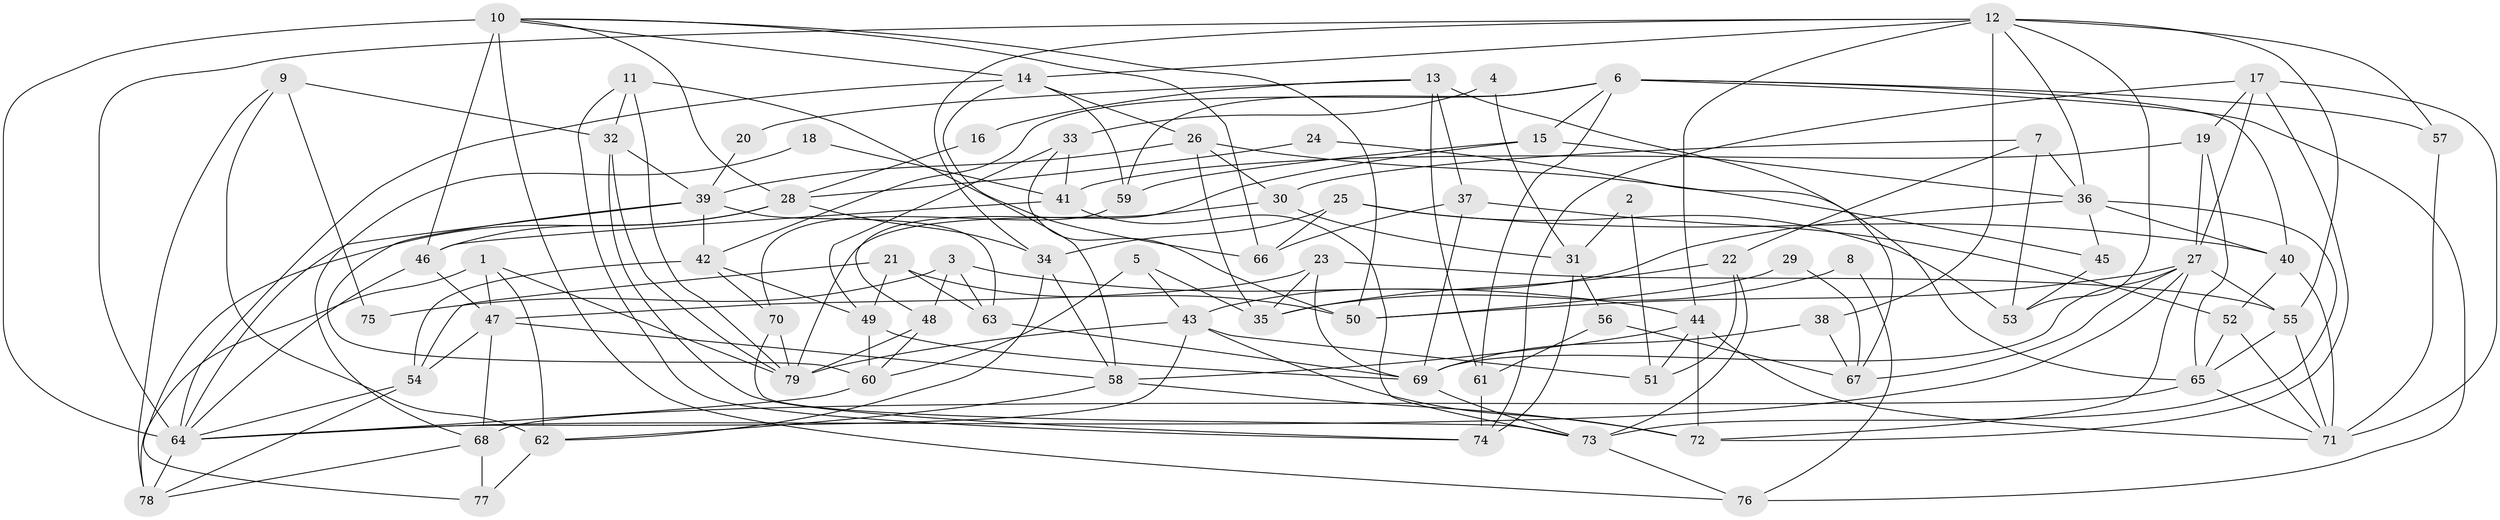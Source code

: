 // original degree distribution, {5: 0.21428571428571427, 2: 0.16071428571428573, 4: 0.24107142857142858, 3: 0.24107142857142858, 7: 0.017857142857142856, 6: 0.10714285714285714, 9: 0.008928571428571428, 8: 0.008928571428571428}
// Generated by graph-tools (version 1.1) at 2025/37/03/04/25 23:37:07]
// undirected, 79 vertices, 183 edges
graph export_dot {
  node [color=gray90,style=filled];
  1;
  2;
  3;
  4;
  5;
  6;
  7;
  8;
  9;
  10;
  11;
  12;
  13;
  14;
  15;
  16;
  17;
  18;
  19;
  20;
  21;
  22;
  23;
  24;
  25;
  26;
  27;
  28;
  29;
  30;
  31;
  32;
  33;
  34;
  35;
  36;
  37;
  38;
  39;
  40;
  41;
  42;
  43;
  44;
  45;
  46;
  47;
  48;
  49;
  50;
  51;
  52;
  53;
  54;
  55;
  56;
  57;
  58;
  59;
  60;
  61;
  62;
  63;
  64;
  65;
  66;
  67;
  68;
  69;
  70;
  71;
  72;
  73;
  74;
  75;
  76;
  77;
  78;
  79;
  1 -- 47 [weight=1.0];
  1 -- 62 [weight=1.0];
  1 -- 78 [weight=2.0];
  1 -- 79 [weight=1.0];
  2 -- 31 [weight=1.0];
  2 -- 51 [weight=1.0];
  3 -- 44 [weight=1.0];
  3 -- 48 [weight=1.0];
  3 -- 63 [weight=1.0];
  3 -- 75 [weight=1.0];
  4 -- 31 [weight=1.0];
  4 -- 33 [weight=1.0];
  5 -- 35 [weight=1.0];
  5 -- 43 [weight=1.0];
  5 -- 60 [weight=1.0];
  6 -- 15 [weight=1.0];
  6 -- 40 [weight=1.0];
  6 -- 42 [weight=1.0];
  6 -- 57 [weight=1.0];
  6 -- 59 [weight=1.0];
  6 -- 61 [weight=1.0];
  6 -- 76 [weight=1.0];
  7 -- 22 [weight=1.0];
  7 -- 30 [weight=1.0];
  7 -- 36 [weight=1.0];
  7 -- 53 [weight=1.0];
  8 -- 35 [weight=1.0];
  8 -- 76 [weight=1.0];
  9 -- 32 [weight=1.0];
  9 -- 62 [weight=1.0];
  9 -- 75 [weight=1.0];
  9 -- 78 [weight=1.0];
  10 -- 14 [weight=1.0];
  10 -- 28 [weight=1.0];
  10 -- 46 [weight=1.0];
  10 -- 50 [weight=1.0];
  10 -- 64 [weight=3.0];
  10 -- 66 [weight=1.0];
  10 -- 76 [weight=1.0];
  11 -- 32 [weight=1.0];
  11 -- 58 [weight=1.0];
  11 -- 74 [weight=1.0];
  11 -- 79 [weight=1.0];
  12 -- 14 [weight=1.0];
  12 -- 34 [weight=1.0];
  12 -- 36 [weight=1.0];
  12 -- 38 [weight=1.0];
  12 -- 44 [weight=1.0];
  12 -- 53 [weight=1.0];
  12 -- 55 [weight=1.0];
  12 -- 57 [weight=1.0];
  12 -- 64 [weight=1.0];
  13 -- 16 [weight=1.0];
  13 -- 20 [weight=1.0];
  13 -- 37 [weight=1.0];
  13 -- 61 [weight=1.0];
  13 -- 65 [weight=1.0];
  14 -- 26 [weight=1.0];
  14 -- 59 [weight=1.0];
  14 -- 64 [weight=1.0];
  14 -- 66 [weight=1.0];
  15 -- 36 [weight=1.0];
  15 -- 48 [weight=1.0];
  15 -- 59 [weight=1.0];
  16 -- 28 [weight=1.0];
  17 -- 19 [weight=1.0];
  17 -- 27 [weight=1.0];
  17 -- 71 [weight=1.0];
  17 -- 72 [weight=1.0];
  17 -- 74 [weight=1.0];
  18 -- 41 [weight=1.0];
  18 -- 68 [weight=1.0];
  19 -- 27 [weight=1.0];
  19 -- 41 [weight=1.0];
  19 -- 65 [weight=1.0];
  20 -- 39 [weight=1.0];
  21 -- 49 [weight=1.0];
  21 -- 50 [weight=1.0];
  21 -- 54 [weight=1.0];
  21 -- 63 [weight=1.0];
  22 -- 35 [weight=1.0];
  22 -- 51 [weight=1.0];
  22 -- 73 [weight=1.0];
  23 -- 35 [weight=1.0];
  23 -- 47 [weight=1.0];
  23 -- 55 [weight=1.0];
  23 -- 69 [weight=1.0];
  24 -- 28 [weight=1.0];
  24 -- 67 [weight=1.0];
  25 -- 34 [weight=1.0];
  25 -- 40 [weight=1.0];
  25 -- 53 [weight=1.0];
  25 -- 66 [weight=1.0];
  26 -- 30 [weight=2.0];
  26 -- 35 [weight=1.0];
  26 -- 39 [weight=1.0];
  26 -- 45 [weight=1.0];
  27 -- 50 [weight=1.0];
  27 -- 55 [weight=1.0];
  27 -- 64 [weight=1.0];
  27 -- 67 [weight=2.0];
  27 -- 69 [weight=1.0];
  27 -- 72 [weight=1.0];
  28 -- 34 [weight=1.0];
  28 -- 46 [weight=1.0];
  28 -- 77 [weight=1.0];
  29 -- 50 [weight=1.0];
  29 -- 67 [weight=1.0];
  30 -- 31 [weight=1.0];
  30 -- 79 [weight=1.0];
  31 -- 56 [weight=1.0];
  31 -- 74 [weight=1.0];
  32 -- 39 [weight=1.0];
  32 -- 74 [weight=1.0];
  32 -- 79 [weight=1.0];
  33 -- 41 [weight=1.0];
  33 -- 49 [weight=1.0];
  33 -- 50 [weight=1.0];
  34 -- 58 [weight=1.0];
  34 -- 62 [weight=1.0];
  36 -- 40 [weight=1.0];
  36 -- 43 [weight=1.0];
  36 -- 45 [weight=1.0];
  36 -- 73 [weight=1.0];
  37 -- 52 [weight=1.0];
  37 -- 66 [weight=1.0];
  37 -- 69 [weight=1.0];
  38 -- 67 [weight=1.0];
  38 -- 69 [weight=1.0];
  39 -- 42 [weight=1.0];
  39 -- 60 [weight=1.0];
  39 -- 63 [weight=1.0];
  39 -- 64 [weight=1.0];
  40 -- 52 [weight=1.0];
  40 -- 71 [weight=1.0];
  41 -- 46 [weight=1.0];
  41 -- 73 [weight=1.0];
  42 -- 49 [weight=1.0];
  42 -- 54 [weight=1.0];
  42 -- 70 [weight=1.0];
  43 -- 51 [weight=1.0];
  43 -- 64 [weight=1.0];
  43 -- 72 [weight=1.0];
  43 -- 79 [weight=1.0];
  44 -- 51 [weight=1.0];
  44 -- 58 [weight=1.0];
  44 -- 71 [weight=1.0];
  44 -- 72 [weight=1.0];
  45 -- 53 [weight=1.0];
  46 -- 47 [weight=1.0];
  46 -- 64 [weight=1.0];
  47 -- 54 [weight=1.0];
  47 -- 58 [weight=1.0];
  47 -- 68 [weight=1.0];
  48 -- 60 [weight=1.0];
  48 -- 79 [weight=1.0];
  49 -- 60 [weight=1.0];
  49 -- 69 [weight=1.0];
  52 -- 65 [weight=1.0];
  52 -- 71 [weight=1.0];
  54 -- 64 [weight=1.0];
  54 -- 78 [weight=1.0];
  55 -- 65 [weight=1.0];
  55 -- 71 [weight=1.0];
  56 -- 61 [weight=1.0];
  56 -- 67 [weight=1.0];
  57 -- 71 [weight=1.0];
  58 -- 62 [weight=1.0];
  58 -- 72 [weight=1.0];
  59 -- 70 [weight=1.0];
  60 -- 64 [weight=1.0];
  61 -- 74 [weight=1.0];
  62 -- 77 [weight=1.0];
  63 -- 69 [weight=1.0];
  64 -- 78 [weight=1.0];
  65 -- 68 [weight=2.0];
  65 -- 71 [weight=1.0];
  68 -- 77 [weight=1.0];
  68 -- 78 [weight=1.0];
  69 -- 73 [weight=1.0];
  70 -- 73 [weight=1.0];
  70 -- 79 [weight=2.0];
  73 -- 76 [weight=1.0];
}
